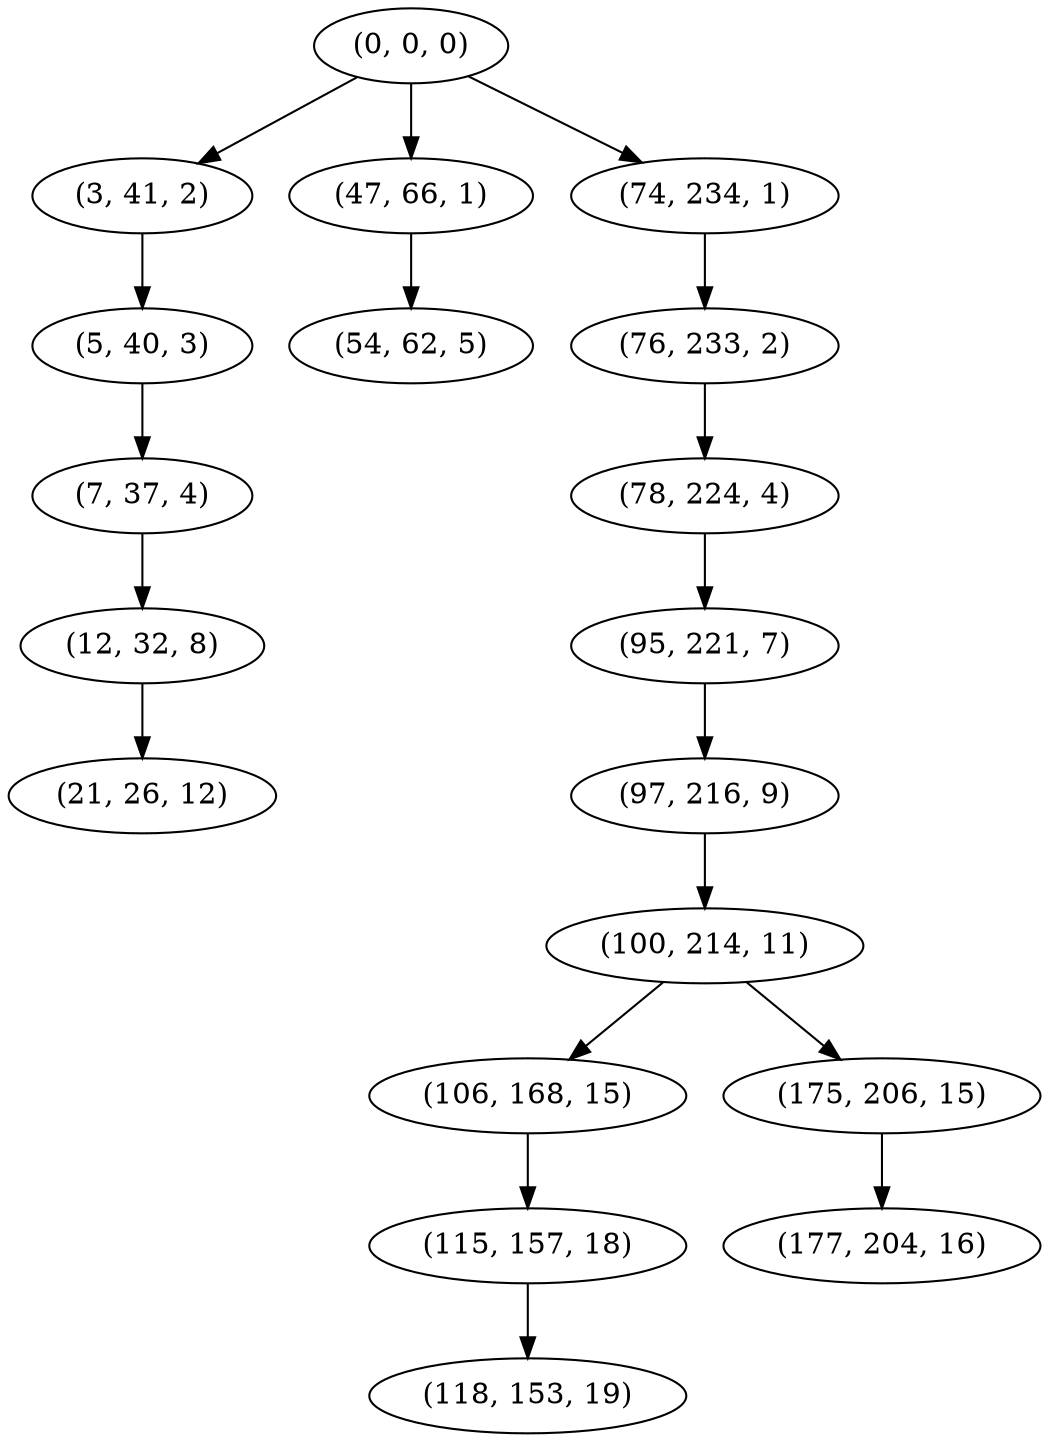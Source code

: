 digraph tree {
    "(0, 0, 0)";
    "(3, 41, 2)";
    "(5, 40, 3)";
    "(7, 37, 4)";
    "(12, 32, 8)";
    "(21, 26, 12)";
    "(47, 66, 1)";
    "(54, 62, 5)";
    "(74, 234, 1)";
    "(76, 233, 2)";
    "(78, 224, 4)";
    "(95, 221, 7)";
    "(97, 216, 9)";
    "(100, 214, 11)";
    "(106, 168, 15)";
    "(115, 157, 18)";
    "(118, 153, 19)";
    "(175, 206, 15)";
    "(177, 204, 16)";
    "(0, 0, 0)" -> "(3, 41, 2)";
    "(0, 0, 0)" -> "(47, 66, 1)";
    "(0, 0, 0)" -> "(74, 234, 1)";
    "(3, 41, 2)" -> "(5, 40, 3)";
    "(5, 40, 3)" -> "(7, 37, 4)";
    "(7, 37, 4)" -> "(12, 32, 8)";
    "(12, 32, 8)" -> "(21, 26, 12)";
    "(47, 66, 1)" -> "(54, 62, 5)";
    "(74, 234, 1)" -> "(76, 233, 2)";
    "(76, 233, 2)" -> "(78, 224, 4)";
    "(78, 224, 4)" -> "(95, 221, 7)";
    "(95, 221, 7)" -> "(97, 216, 9)";
    "(97, 216, 9)" -> "(100, 214, 11)";
    "(100, 214, 11)" -> "(106, 168, 15)";
    "(100, 214, 11)" -> "(175, 206, 15)";
    "(106, 168, 15)" -> "(115, 157, 18)";
    "(115, 157, 18)" -> "(118, 153, 19)";
    "(175, 206, 15)" -> "(177, 204, 16)";
}
